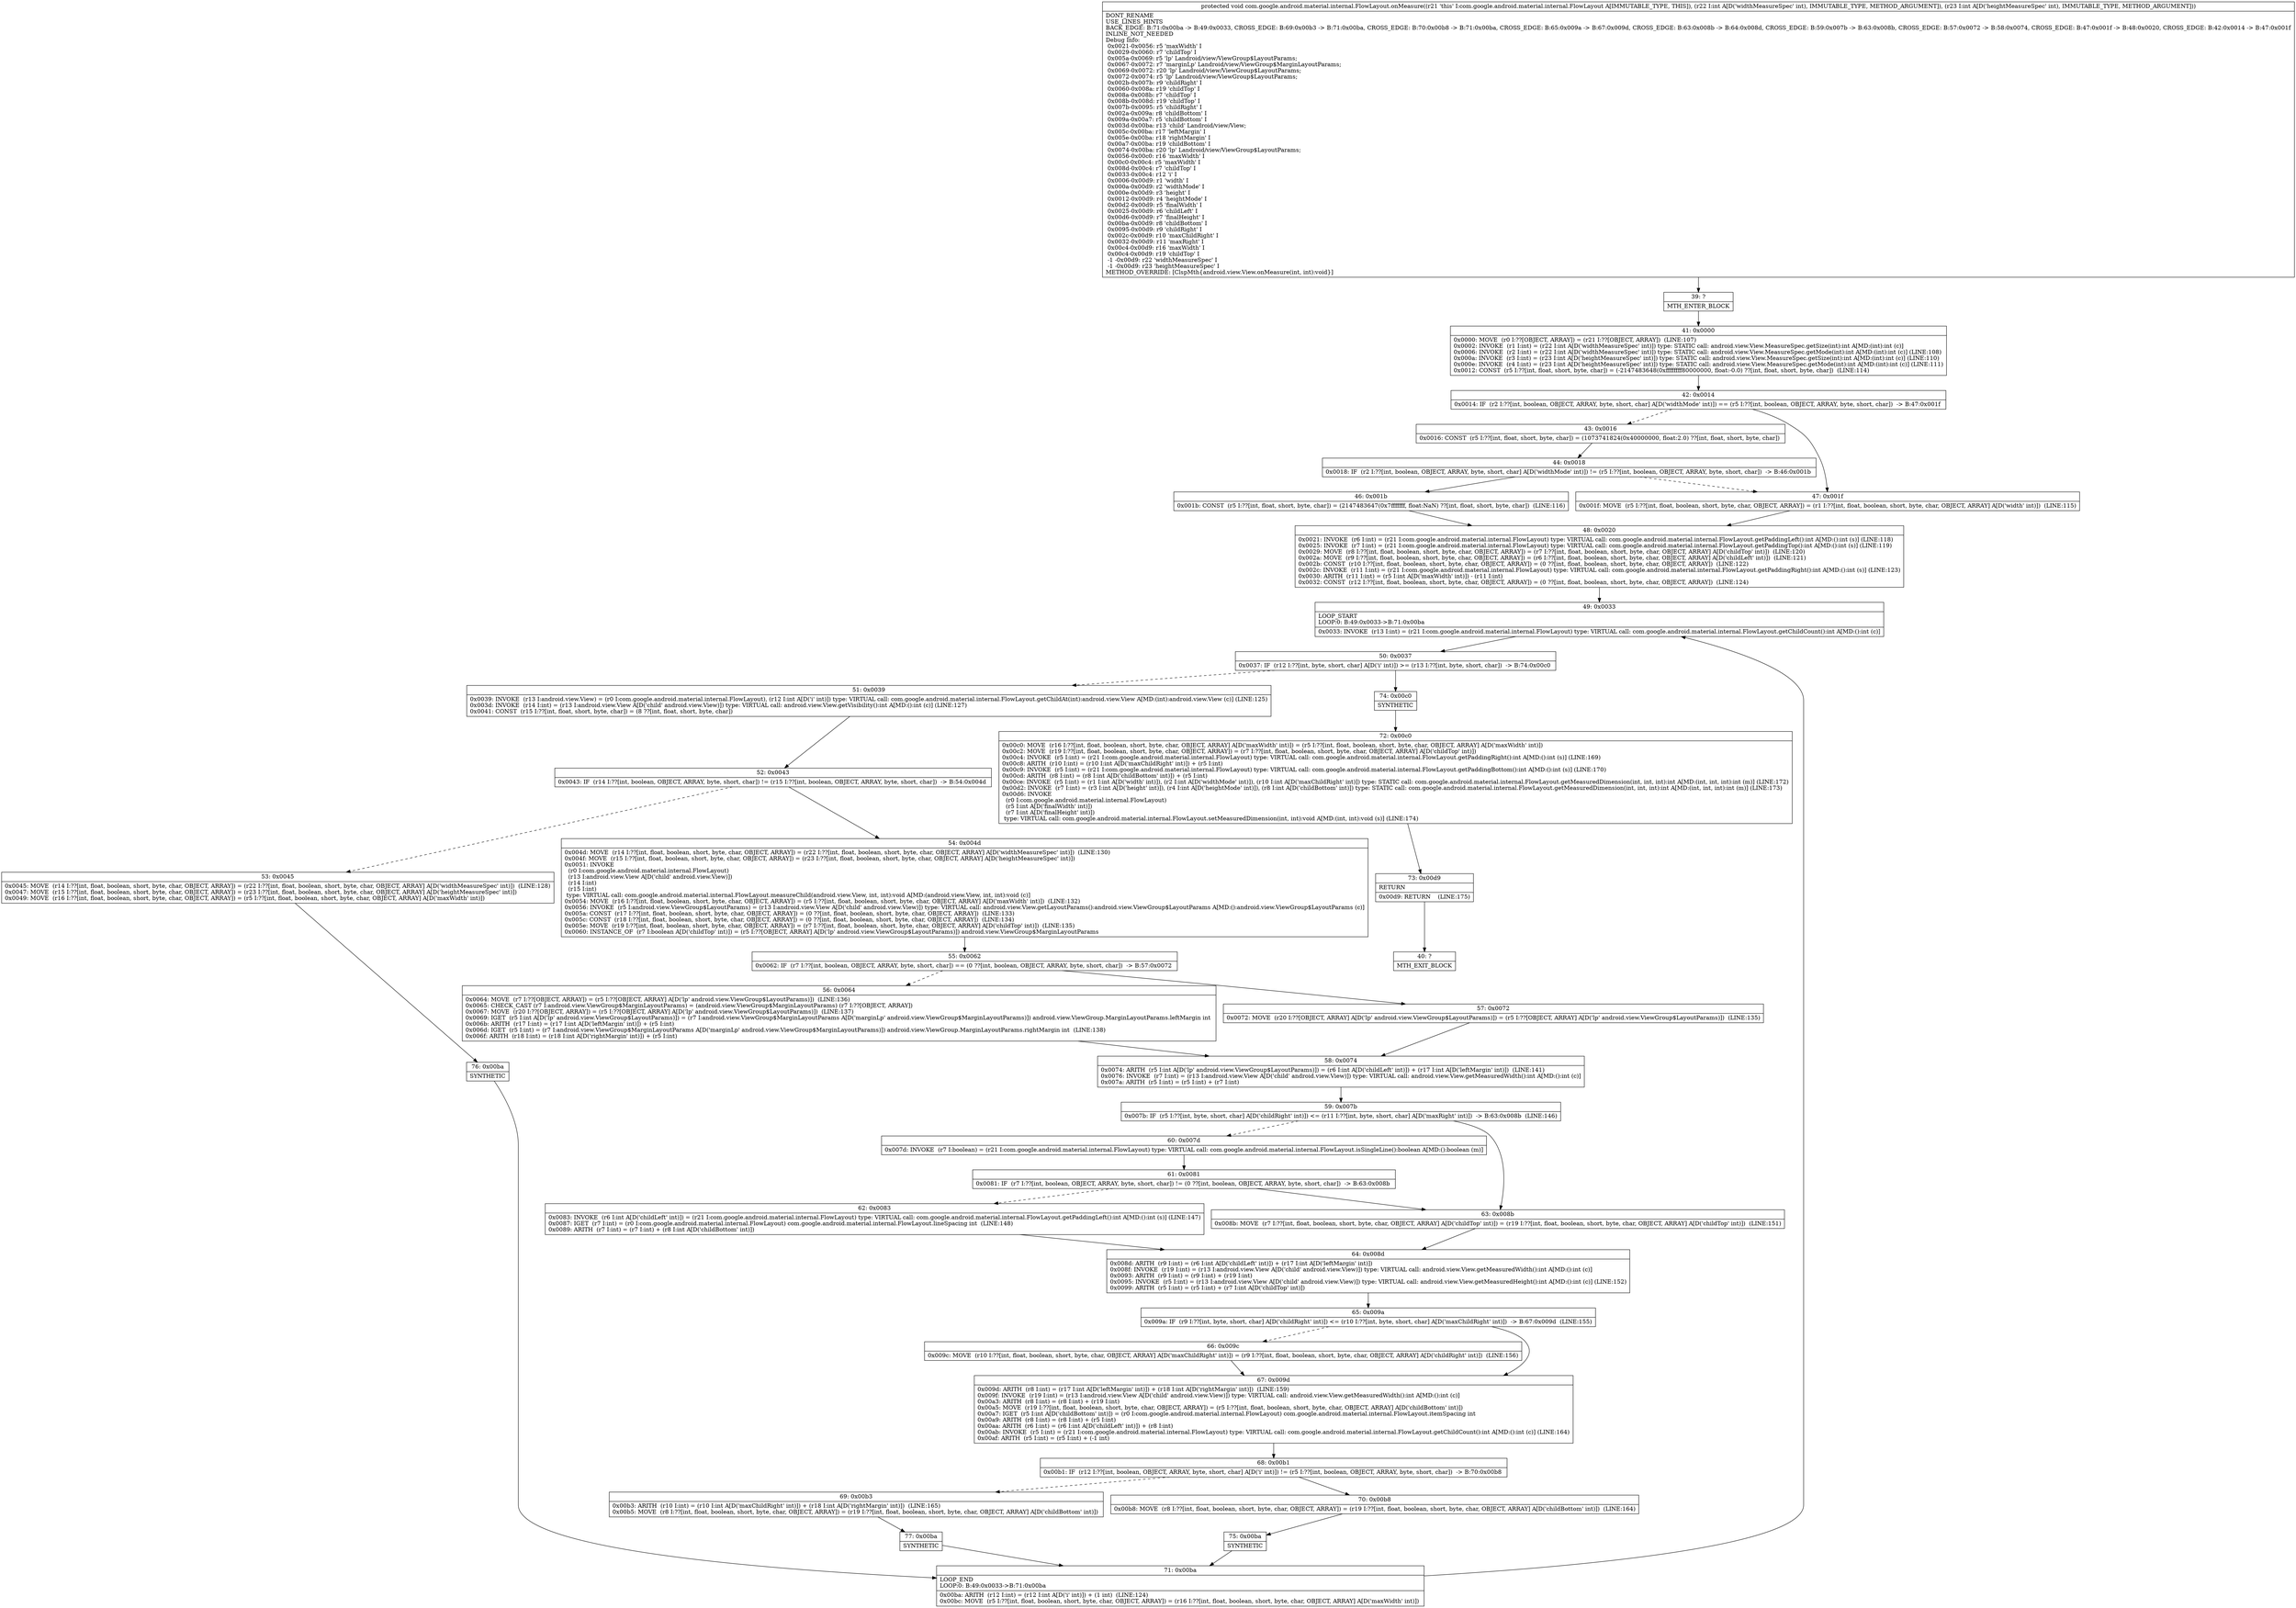 digraph "CFG forcom.google.android.material.internal.FlowLayout.onMeasure(II)V" {
Node_39 [shape=record,label="{39\:\ ?|MTH_ENTER_BLOCK\l}"];
Node_41 [shape=record,label="{41\:\ 0x0000|0x0000: MOVE  (r0 I:??[OBJECT, ARRAY]) = (r21 I:??[OBJECT, ARRAY])  (LINE:107)\l0x0002: INVOKE  (r1 I:int) = (r22 I:int A[D('widthMeasureSpec' int)]) type: STATIC call: android.view.View.MeasureSpec.getSize(int):int A[MD:(int):int (c)]\l0x0006: INVOKE  (r2 I:int) = (r22 I:int A[D('widthMeasureSpec' int)]) type: STATIC call: android.view.View.MeasureSpec.getMode(int):int A[MD:(int):int (c)] (LINE:108)\l0x000a: INVOKE  (r3 I:int) = (r23 I:int A[D('heightMeasureSpec' int)]) type: STATIC call: android.view.View.MeasureSpec.getSize(int):int A[MD:(int):int (c)] (LINE:110)\l0x000e: INVOKE  (r4 I:int) = (r23 I:int A[D('heightMeasureSpec' int)]) type: STATIC call: android.view.View.MeasureSpec.getMode(int):int A[MD:(int):int (c)] (LINE:111)\l0x0012: CONST  (r5 I:??[int, float, short, byte, char]) = (\-2147483648(0xffffffff80000000, float:\-0.0) ??[int, float, short, byte, char])  (LINE:114)\l}"];
Node_42 [shape=record,label="{42\:\ 0x0014|0x0014: IF  (r2 I:??[int, boolean, OBJECT, ARRAY, byte, short, char] A[D('widthMode' int)]) == (r5 I:??[int, boolean, OBJECT, ARRAY, byte, short, char])  \-\> B:47:0x001f \l}"];
Node_43 [shape=record,label="{43\:\ 0x0016|0x0016: CONST  (r5 I:??[int, float, short, byte, char]) = (1073741824(0x40000000, float:2.0) ??[int, float, short, byte, char]) \l}"];
Node_44 [shape=record,label="{44\:\ 0x0018|0x0018: IF  (r2 I:??[int, boolean, OBJECT, ARRAY, byte, short, char] A[D('widthMode' int)]) != (r5 I:??[int, boolean, OBJECT, ARRAY, byte, short, char])  \-\> B:46:0x001b \l}"];
Node_46 [shape=record,label="{46\:\ 0x001b|0x001b: CONST  (r5 I:??[int, float, short, byte, char]) = (2147483647(0x7fffffff, float:NaN) ??[int, float, short, byte, char])  (LINE:116)\l}"];
Node_48 [shape=record,label="{48\:\ 0x0020|0x0021: INVOKE  (r6 I:int) = (r21 I:com.google.android.material.internal.FlowLayout) type: VIRTUAL call: com.google.android.material.internal.FlowLayout.getPaddingLeft():int A[MD:():int (s)] (LINE:118)\l0x0025: INVOKE  (r7 I:int) = (r21 I:com.google.android.material.internal.FlowLayout) type: VIRTUAL call: com.google.android.material.internal.FlowLayout.getPaddingTop():int A[MD:():int (s)] (LINE:119)\l0x0029: MOVE  (r8 I:??[int, float, boolean, short, byte, char, OBJECT, ARRAY]) = (r7 I:??[int, float, boolean, short, byte, char, OBJECT, ARRAY] A[D('childTop' int)])  (LINE:120)\l0x002a: MOVE  (r9 I:??[int, float, boolean, short, byte, char, OBJECT, ARRAY]) = (r6 I:??[int, float, boolean, short, byte, char, OBJECT, ARRAY] A[D('childLeft' int)])  (LINE:121)\l0x002b: CONST  (r10 I:??[int, float, boolean, short, byte, char, OBJECT, ARRAY]) = (0 ??[int, float, boolean, short, byte, char, OBJECT, ARRAY])  (LINE:122)\l0x002c: INVOKE  (r11 I:int) = (r21 I:com.google.android.material.internal.FlowLayout) type: VIRTUAL call: com.google.android.material.internal.FlowLayout.getPaddingRight():int A[MD:():int (s)] (LINE:123)\l0x0030: ARITH  (r11 I:int) = (r5 I:int A[D('maxWidth' int)]) \- (r11 I:int) \l0x0032: CONST  (r12 I:??[int, float, boolean, short, byte, char, OBJECT, ARRAY]) = (0 ??[int, float, boolean, short, byte, char, OBJECT, ARRAY])  (LINE:124)\l}"];
Node_49 [shape=record,label="{49\:\ 0x0033|LOOP_START\lLOOP:0: B:49:0x0033\-\>B:71:0x00ba\l|0x0033: INVOKE  (r13 I:int) = (r21 I:com.google.android.material.internal.FlowLayout) type: VIRTUAL call: com.google.android.material.internal.FlowLayout.getChildCount():int A[MD:():int (c)]\l}"];
Node_50 [shape=record,label="{50\:\ 0x0037|0x0037: IF  (r12 I:??[int, byte, short, char] A[D('i' int)]) \>= (r13 I:??[int, byte, short, char])  \-\> B:74:0x00c0 \l}"];
Node_51 [shape=record,label="{51\:\ 0x0039|0x0039: INVOKE  (r13 I:android.view.View) = (r0 I:com.google.android.material.internal.FlowLayout), (r12 I:int A[D('i' int)]) type: VIRTUAL call: com.google.android.material.internal.FlowLayout.getChildAt(int):android.view.View A[MD:(int):android.view.View (c)] (LINE:125)\l0x003d: INVOKE  (r14 I:int) = (r13 I:android.view.View A[D('child' android.view.View)]) type: VIRTUAL call: android.view.View.getVisibility():int A[MD:():int (c)] (LINE:127)\l0x0041: CONST  (r15 I:??[int, float, short, byte, char]) = (8 ??[int, float, short, byte, char]) \l}"];
Node_52 [shape=record,label="{52\:\ 0x0043|0x0043: IF  (r14 I:??[int, boolean, OBJECT, ARRAY, byte, short, char]) != (r15 I:??[int, boolean, OBJECT, ARRAY, byte, short, char])  \-\> B:54:0x004d \l}"];
Node_53 [shape=record,label="{53\:\ 0x0045|0x0045: MOVE  (r14 I:??[int, float, boolean, short, byte, char, OBJECT, ARRAY]) = (r22 I:??[int, float, boolean, short, byte, char, OBJECT, ARRAY] A[D('widthMeasureSpec' int)])  (LINE:128)\l0x0047: MOVE  (r15 I:??[int, float, boolean, short, byte, char, OBJECT, ARRAY]) = (r23 I:??[int, float, boolean, short, byte, char, OBJECT, ARRAY] A[D('heightMeasureSpec' int)]) \l0x0049: MOVE  (r16 I:??[int, float, boolean, short, byte, char, OBJECT, ARRAY]) = (r5 I:??[int, float, boolean, short, byte, char, OBJECT, ARRAY] A[D('maxWidth' int)]) \l}"];
Node_76 [shape=record,label="{76\:\ 0x00ba|SYNTHETIC\l}"];
Node_71 [shape=record,label="{71\:\ 0x00ba|LOOP_END\lLOOP:0: B:49:0x0033\-\>B:71:0x00ba\l|0x00ba: ARITH  (r12 I:int) = (r12 I:int A[D('i' int)]) + (1 int)  (LINE:124)\l0x00bc: MOVE  (r5 I:??[int, float, boolean, short, byte, char, OBJECT, ARRAY]) = (r16 I:??[int, float, boolean, short, byte, char, OBJECT, ARRAY] A[D('maxWidth' int)]) \l}"];
Node_54 [shape=record,label="{54\:\ 0x004d|0x004d: MOVE  (r14 I:??[int, float, boolean, short, byte, char, OBJECT, ARRAY]) = (r22 I:??[int, float, boolean, short, byte, char, OBJECT, ARRAY] A[D('widthMeasureSpec' int)])  (LINE:130)\l0x004f: MOVE  (r15 I:??[int, float, boolean, short, byte, char, OBJECT, ARRAY]) = (r23 I:??[int, float, boolean, short, byte, char, OBJECT, ARRAY] A[D('heightMeasureSpec' int)]) \l0x0051: INVOKE  \l  (r0 I:com.google.android.material.internal.FlowLayout)\l  (r13 I:android.view.View A[D('child' android.view.View)])\l  (r14 I:int)\l  (r15 I:int)\l type: VIRTUAL call: com.google.android.material.internal.FlowLayout.measureChild(android.view.View, int, int):void A[MD:(android.view.View, int, int):void (c)]\l0x0054: MOVE  (r16 I:??[int, float, boolean, short, byte, char, OBJECT, ARRAY]) = (r5 I:??[int, float, boolean, short, byte, char, OBJECT, ARRAY] A[D('maxWidth' int)])  (LINE:132)\l0x0056: INVOKE  (r5 I:android.view.ViewGroup$LayoutParams) = (r13 I:android.view.View A[D('child' android.view.View)]) type: VIRTUAL call: android.view.View.getLayoutParams():android.view.ViewGroup$LayoutParams A[MD:():android.view.ViewGroup$LayoutParams (c)]\l0x005a: CONST  (r17 I:??[int, float, boolean, short, byte, char, OBJECT, ARRAY]) = (0 ??[int, float, boolean, short, byte, char, OBJECT, ARRAY])  (LINE:133)\l0x005c: CONST  (r18 I:??[int, float, boolean, short, byte, char, OBJECT, ARRAY]) = (0 ??[int, float, boolean, short, byte, char, OBJECT, ARRAY])  (LINE:134)\l0x005e: MOVE  (r19 I:??[int, float, boolean, short, byte, char, OBJECT, ARRAY]) = (r7 I:??[int, float, boolean, short, byte, char, OBJECT, ARRAY] A[D('childTop' int)])  (LINE:135)\l0x0060: INSTANCE_OF  (r7 I:boolean A[D('childTop' int)]) = (r5 I:??[OBJECT, ARRAY] A[D('lp' android.view.ViewGroup$LayoutParams)]) android.view.ViewGroup$MarginLayoutParams \l}"];
Node_55 [shape=record,label="{55\:\ 0x0062|0x0062: IF  (r7 I:??[int, boolean, OBJECT, ARRAY, byte, short, char]) == (0 ??[int, boolean, OBJECT, ARRAY, byte, short, char])  \-\> B:57:0x0072 \l}"];
Node_56 [shape=record,label="{56\:\ 0x0064|0x0064: MOVE  (r7 I:??[OBJECT, ARRAY]) = (r5 I:??[OBJECT, ARRAY] A[D('lp' android.view.ViewGroup$LayoutParams)])  (LINE:136)\l0x0065: CHECK_CAST (r7 I:android.view.ViewGroup$MarginLayoutParams) = (android.view.ViewGroup$MarginLayoutParams) (r7 I:??[OBJECT, ARRAY]) \l0x0067: MOVE  (r20 I:??[OBJECT, ARRAY]) = (r5 I:??[OBJECT, ARRAY] A[D('lp' android.view.ViewGroup$LayoutParams)])  (LINE:137)\l0x0069: IGET  (r5 I:int A[D('lp' android.view.ViewGroup$LayoutParams)]) = (r7 I:android.view.ViewGroup$MarginLayoutParams A[D('marginLp' android.view.ViewGroup$MarginLayoutParams)]) android.view.ViewGroup.MarginLayoutParams.leftMargin int \l0x006b: ARITH  (r17 I:int) = (r17 I:int A[D('leftMargin' int)]) + (r5 I:int) \l0x006d: IGET  (r5 I:int) = (r7 I:android.view.ViewGroup$MarginLayoutParams A[D('marginLp' android.view.ViewGroup$MarginLayoutParams)]) android.view.ViewGroup.MarginLayoutParams.rightMargin int  (LINE:138)\l0x006f: ARITH  (r18 I:int) = (r18 I:int A[D('rightMargin' int)]) + (r5 I:int) \l}"];
Node_58 [shape=record,label="{58\:\ 0x0074|0x0074: ARITH  (r5 I:int A[D('lp' android.view.ViewGroup$LayoutParams)]) = (r6 I:int A[D('childLeft' int)]) + (r17 I:int A[D('leftMargin' int)])  (LINE:141)\l0x0076: INVOKE  (r7 I:int) = (r13 I:android.view.View A[D('child' android.view.View)]) type: VIRTUAL call: android.view.View.getMeasuredWidth():int A[MD:():int (c)]\l0x007a: ARITH  (r5 I:int) = (r5 I:int) + (r7 I:int) \l}"];
Node_59 [shape=record,label="{59\:\ 0x007b|0x007b: IF  (r5 I:??[int, byte, short, char] A[D('childRight' int)]) \<= (r11 I:??[int, byte, short, char] A[D('maxRight' int)])  \-\> B:63:0x008b  (LINE:146)\l}"];
Node_60 [shape=record,label="{60\:\ 0x007d|0x007d: INVOKE  (r7 I:boolean) = (r21 I:com.google.android.material.internal.FlowLayout) type: VIRTUAL call: com.google.android.material.internal.FlowLayout.isSingleLine():boolean A[MD:():boolean (m)]\l}"];
Node_61 [shape=record,label="{61\:\ 0x0081|0x0081: IF  (r7 I:??[int, boolean, OBJECT, ARRAY, byte, short, char]) != (0 ??[int, boolean, OBJECT, ARRAY, byte, short, char])  \-\> B:63:0x008b \l}"];
Node_62 [shape=record,label="{62\:\ 0x0083|0x0083: INVOKE  (r6 I:int A[D('childLeft' int)]) = (r21 I:com.google.android.material.internal.FlowLayout) type: VIRTUAL call: com.google.android.material.internal.FlowLayout.getPaddingLeft():int A[MD:():int (s)] (LINE:147)\l0x0087: IGET  (r7 I:int) = (r0 I:com.google.android.material.internal.FlowLayout) com.google.android.material.internal.FlowLayout.lineSpacing int  (LINE:148)\l0x0089: ARITH  (r7 I:int) = (r7 I:int) + (r8 I:int A[D('childBottom' int)]) \l}"];
Node_64 [shape=record,label="{64\:\ 0x008d|0x008d: ARITH  (r9 I:int) = (r6 I:int A[D('childLeft' int)]) + (r17 I:int A[D('leftMargin' int)]) \l0x008f: INVOKE  (r19 I:int) = (r13 I:android.view.View A[D('child' android.view.View)]) type: VIRTUAL call: android.view.View.getMeasuredWidth():int A[MD:():int (c)]\l0x0093: ARITH  (r9 I:int) = (r9 I:int) + (r19 I:int) \l0x0095: INVOKE  (r5 I:int) = (r13 I:android.view.View A[D('child' android.view.View)]) type: VIRTUAL call: android.view.View.getMeasuredHeight():int A[MD:():int (c)] (LINE:152)\l0x0099: ARITH  (r5 I:int) = (r5 I:int) + (r7 I:int A[D('childTop' int)]) \l}"];
Node_65 [shape=record,label="{65\:\ 0x009a|0x009a: IF  (r9 I:??[int, byte, short, char] A[D('childRight' int)]) \<= (r10 I:??[int, byte, short, char] A[D('maxChildRight' int)])  \-\> B:67:0x009d  (LINE:155)\l}"];
Node_66 [shape=record,label="{66\:\ 0x009c|0x009c: MOVE  (r10 I:??[int, float, boolean, short, byte, char, OBJECT, ARRAY] A[D('maxChildRight' int)]) = (r9 I:??[int, float, boolean, short, byte, char, OBJECT, ARRAY] A[D('childRight' int)])  (LINE:156)\l}"];
Node_67 [shape=record,label="{67\:\ 0x009d|0x009d: ARITH  (r8 I:int) = (r17 I:int A[D('leftMargin' int)]) + (r18 I:int A[D('rightMargin' int)])  (LINE:159)\l0x009f: INVOKE  (r19 I:int) = (r13 I:android.view.View A[D('child' android.view.View)]) type: VIRTUAL call: android.view.View.getMeasuredWidth():int A[MD:():int (c)]\l0x00a3: ARITH  (r8 I:int) = (r8 I:int) + (r19 I:int) \l0x00a5: MOVE  (r19 I:??[int, float, boolean, short, byte, char, OBJECT, ARRAY]) = (r5 I:??[int, float, boolean, short, byte, char, OBJECT, ARRAY] A[D('childBottom' int)]) \l0x00a7: IGET  (r5 I:int A[D('childBottom' int)]) = (r0 I:com.google.android.material.internal.FlowLayout) com.google.android.material.internal.FlowLayout.itemSpacing int \l0x00a9: ARITH  (r8 I:int) = (r8 I:int) + (r5 I:int) \l0x00aa: ARITH  (r6 I:int) = (r6 I:int A[D('childLeft' int)]) + (r8 I:int) \l0x00ab: INVOKE  (r5 I:int) = (r21 I:com.google.android.material.internal.FlowLayout) type: VIRTUAL call: com.google.android.material.internal.FlowLayout.getChildCount():int A[MD:():int (c)] (LINE:164)\l0x00af: ARITH  (r5 I:int) = (r5 I:int) + (\-1 int) \l}"];
Node_68 [shape=record,label="{68\:\ 0x00b1|0x00b1: IF  (r12 I:??[int, boolean, OBJECT, ARRAY, byte, short, char] A[D('i' int)]) != (r5 I:??[int, boolean, OBJECT, ARRAY, byte, short, char])  \-\> B:70:0x00b8 \l}"];
Node_69 [shape=record,label="{69\:\ 0x00b3|0x00b3: ARITH  (r10 I:int) = (r10 I:int A[D('maxChildRight' int)]) + (r18 I:int A[D('rightMargin' int)])  (LINE:165)\l0x00b5: MOVE  (r8 I:??[int, float, boolean, short, byte, char, OBJECT, ARRAY]) = (r19 I:??[int, float, boolean, short, byte, char, OBJECT, ARRAY] A[D('childBottom' int)]) \l}"];
Node_77 [shape=record,label="{77\:\ 0x00ba|SYNTHETIC\l}"];
Node_70 [shape=record,label="{70\:\ 0x00b8|0x00b8: MOVE  (r8 I:??[int, float, boolean, short, byte, char, OBJECT, ARRAY]) = (r19 I:??[int, float, boolean, short, byte, char, OBJECT, ARRAY] A[D('childBottom' int)])  (LINE:164)\l}"];
Node_75 [shape=record,label="{75\:\ 0x00ba|SYNTHETIC\l}"];
Node_63 [shape=record,label="{63\:\ 0x008b|0x008b: MOVE  (r7 I:??[int, float, boolean, short, byte, char, OBJECT, ARRAY] A[D('childTop' int)]) = (r19 I:??[int, float, boolean, short, byte, char, OBJECT, ARRAY] A[D('childTop' int)])  (LINE:151)\l}"];
Node_57 [shape=record,label="{57\:\ 0x0072|0x0072: MOVE  (r20 I:??[OBJECT, ARRAY] A[D('lp' android.view.ViewGroup$LayoutParams)]) = (r5 I:??[OBJECT, ARRAY] A[D('lp' android.view.ViewGroup$LayoutParams)])  (LINE:135)\l}"];
Node_74 [shape=record,label="{74\:\ 0x00c0|SYNTHETIC\l}"];
Node_72 [shape=record,label="{72\:\ 0x00c0|0x00c0: MOVE  (r16 I:??[int, float, boolean, short, byte, char, OBJECT, ARRAY] A[D('maxWidth' int)]) = (r5 I:??[int, float, boolean, short, byte, char, OBJECT, ARRAY] A[D('maxWidth' int)]) \l0x00c2: MOVE  (r19 I:??[int, float, boolean, short, byte, char, OBJECT, ARRAY]) = (r7 I:??[int, float, boolean, short, byte, char, OBJECT, ARRAY] A[D('childTop' int)]) \l0x00c4: INVOKE  (r5 I:int) = (r21 I:com.google.android.material.internal.FlowLayout) type: VIRTUAL call: com.google.android.material.internal.FlowLayout.getPaddingRight():int A[MD:():int (s)] (LINE:169)\l0x00c8: ARITH  (r10 I:int) = (r10 I:int A[D('maxChildRight' int)]) + (r5 I:int) \l0x00c9: INVOKE  (r5 I:int) = (r21 I:com.google.android.material.internal.FlowLayout) type: VIRTUAL call: com.google.android.material.internal.FlowLayout.getPaddingBottom():int A[MD:():int (s)] (LINE:170)\l0x00cd: ARITH  (r8 I:int) = (r8 I:int A[D('childBottom' int)]) + (r5 I:int) \l0x00ce: INVOKE  (r5 I:int) = (r1 I:int A[D('width' int)]), (r2 I:int A[D('widthMode' int)]), (r10 I:int A[D('maxChildRight' int)]) type: STATIC call: com.google.android.material.internal.FlowLayout.getMeasuredDimension(int, int, int):int A[MD:(int, int, int):int (m)] (LINE:172)\l0x00d2: INVOKE  (r7 I:int) = (r3 I:int A[D('height' int)]), (r4 I:int A[D('heightMode' int)]), (r8 I:int A[D('childBottom' int)]) type: STATIC call: com.google.android.material.internal.FlowLayout.getMeasuredDimension(int, int, int):int A[MD:(int, int, int):int (m)] (LINE:173)\l0x00d6: INVOKE  \l  (r0 I:com.google.android.material.internal.FlowLayout)\l  (r5 I:int A[D('finalWidth' int)])\l  (r7 I:int A[D('finalHeight' int)])\l type: VIRTUAL call: com.google.android.material.internal.FlowLayout.setMeasuredDimension(int, int):void A[MD:(int, int):void (s)] (LINE:174)\l}"];
Node_73 [shape=record,label="{73\:\ 0x00d9|RETURN\l|0x00d9: RETURN    (LINE:175)\l}"];
Node_40 [shape=record,label="{40\:\ ?|MTH_EXIT_BLOCK\l}"];
Node_47 [shape=record,label="{47\:\ 0x001f|0x001f: MOVE  (r5 I:??[int, float, boolean, short, byte, char, OBJECT, ARRAY]) = (r1 I:??[int, float, boolean, short, byte, char, OBJECT, ARRAY] A[D('width' int)])  (LINE:115)\l}"];
MethodNode[shape=record,label="{protected void com.google.android.material.internal.FlowLayout.onMeasure((r21 'this' I:com.google.android.material.internal.FlowLayout A[IMMUTABLE_TYPE, THIS]), (r22 I:int A[D('widthMeasureSpec' int), IMMUTABLE_TYPE, METHOD_ARGUMENT]), (r23 I:int A[D('heightMeasureSpec' int), IMMUTABLE_TYPE, METHOD_ARGUMENT]))  | DONT_RENAME\lUSE_LINES_HINTS\lBACK_EDGE: B:71:0x00ba \-\> B:49:0x0033, CROSS_EDGE: B:69:0x00b3 \-\> B:71:0x00ba, CROSS_EDGE: B:70:0x00b8 \-\> B:71:0x00ba, CROSS_EDGE: B:65:0x009a \-\> B:67:0x009d, CROSS_EDGE: B:63:0x008b \-\> B:64:0x008d, CROSS_EDGE: B:59:0x007b \-\> B:63:0x008b, CROSS_EDGE: B:57:0x0072 \-\> B:58:0x0074, CROSS_EDGE: B:47:0x001f \-\> B:48:0x0020, CROSS_EDGE: B:42:0x0014 \-\> B:47:0x001f\lINLINE_NOT_NEEDED\lDebug Info:\l  0x0021\-0x0056: r5 'maxWidth' I\l  0x0029\-0x0060: r7 'childTop' I\l  0x005a\-0x0069: r5 'lp' Landroid\/view\/ViewGroup$LayoutParams;\l  0x0067\-0x0072: r7 'marginLp' Landroid\/view\/ViewGroup$MarginLayoutParams;\l  0x0069\-0x0072: r20 'lp' Landroid\/view\/ViewGroup$LayoutParams;\l  0x0072\-0x0074: r5 'lp' Landroid\/view\/ViewGroup$LayoutParams;\l  0x002b\-0x007b: r9 'childRight' I\l  0x0060\-0x008a: r19 'childTop' I\l  0x008a\-0x008b: r7 'childTop' I\l  0x008b\-0x008d: r19 'childTop' I\l  0x007b\-0x0095: r5 'childRight' I\l  0x002a\-0x009a: r8 'childBottom' I\l  0x009a\-0x00a7: r5 'childBottom' I\l  0x003d\-0x00ba: r13 'child' Landroid\/view\/View;\l  0x005c\-0x00ba: r17 'leftMargin' I\l  0x005e\-0x00ba: r18 'rightMargin' I\l  0x00a7\-0x00ba: r19 'childBottom' I\l  0x0074\-0x00ba: r20 'lp' Landroid\/view\/ViewGroup$LayoutParams;\l  0x0056\-0x00c0: r16 'maxWidth' I\l  0x00c0\-0x00c4: r5 'maxWidth' I\l  0x008d\-0x00c4: r7 'childTop' I\l  0x0033\-0x00c4: r12 'i' I\l  0x0006\-0x00d9: r1 'width' I\l  0x000a\-0x00d9: r2 'widthMode' I\l  0x000e\-0x00d9: r3 'height' I\l  0x0012\-0x00d9: r4 'heightMode' I\l  0x00d2\-0x00d9: r5 'finalWidth' I\l  0x0025\-0x00d9: r6 'childLeft' I\l  0x00d6\-0x00d9: r7 'finalHeight' I\l  0x00ba\-0x00d9: r8 'childBottom' I\l  0x0095\-0x00d9: r9 'childRight' I\l  0x002c\-0x00d9: r10 'maxChildRight' I\l  0x0032\-0x00d9: r11 'maxRight' I\l  0x00c4\-0x00d9: r16 'maxWidth' I\l  0x00c4\-0x00d9: r19 'childTop' I\l  \-1 \-0x00d9: r22 'widthMeasureSpec' I\l  \-1 \-0x00d9: r23 'heightMeasureSpec' I\lMETHOD_OVERRIDE: [ClspMth\{android.view.View.onMeasure(int, int):void\}]\l}"];
MethodNode -> Node_39;Node_39 -> Node_41;
Node_41 -> Node_42;
Node_42 -> Node_43[style=dashed];
Node_42 -> Node_47;
Node_43 -> Node_44;
Node_44 -> Node_46;
Node_44 -> Node_47[style=dashed];
Node_46 -> Node_48;
Node_48 -> Node_49;
Node_49 -> Node_50;
Node_50 -> Node_51[style=dashed];
Node_50 -> Node_74;
Node_51 -> Node_52;
Node_52 -> Node_53[style=dashed];
Node_52 -> Node_54;
Node_53 -> Node_76;
Node_76 -> Node_71;
Node_71 -> Node_49;
Node_54 -> Node_55;
Node_55 -> Node_56[style=dashed];
Node_55 -> Node_57;
Node_56 -> Node_58;
Node_58 -> Node_59;
Node_59 -> Node_60[style=dashed];
Node_59 -> Node_63;
Node_60 -> Node_61;
Node_61 -> Node_62[style=dashed];
Node_61 -> Node_63;
Node_62 -> Node_64;
Node_64 -> Node_65;
Node_65 -> Node_66[style=dashed];
Node_65 -> Node_67;
Node_66 -> Node_67;
Node_67 -> Node_68;
Node_68 -> Node_69[style=dashed];
Node_68 -> Node_70;
Node_69 -> Node_77;
Node_77 -> Node_71;
Node_70 -> Node_75;
Node_75 -> Node_71;
Node_63 -> Node_64;
Node_57 -> Node_58;
Node_74 -> Node_72;
Node_72 -> Node_73;
Node_73 -> Node_40;
Node_47 -> Node_48;
}

